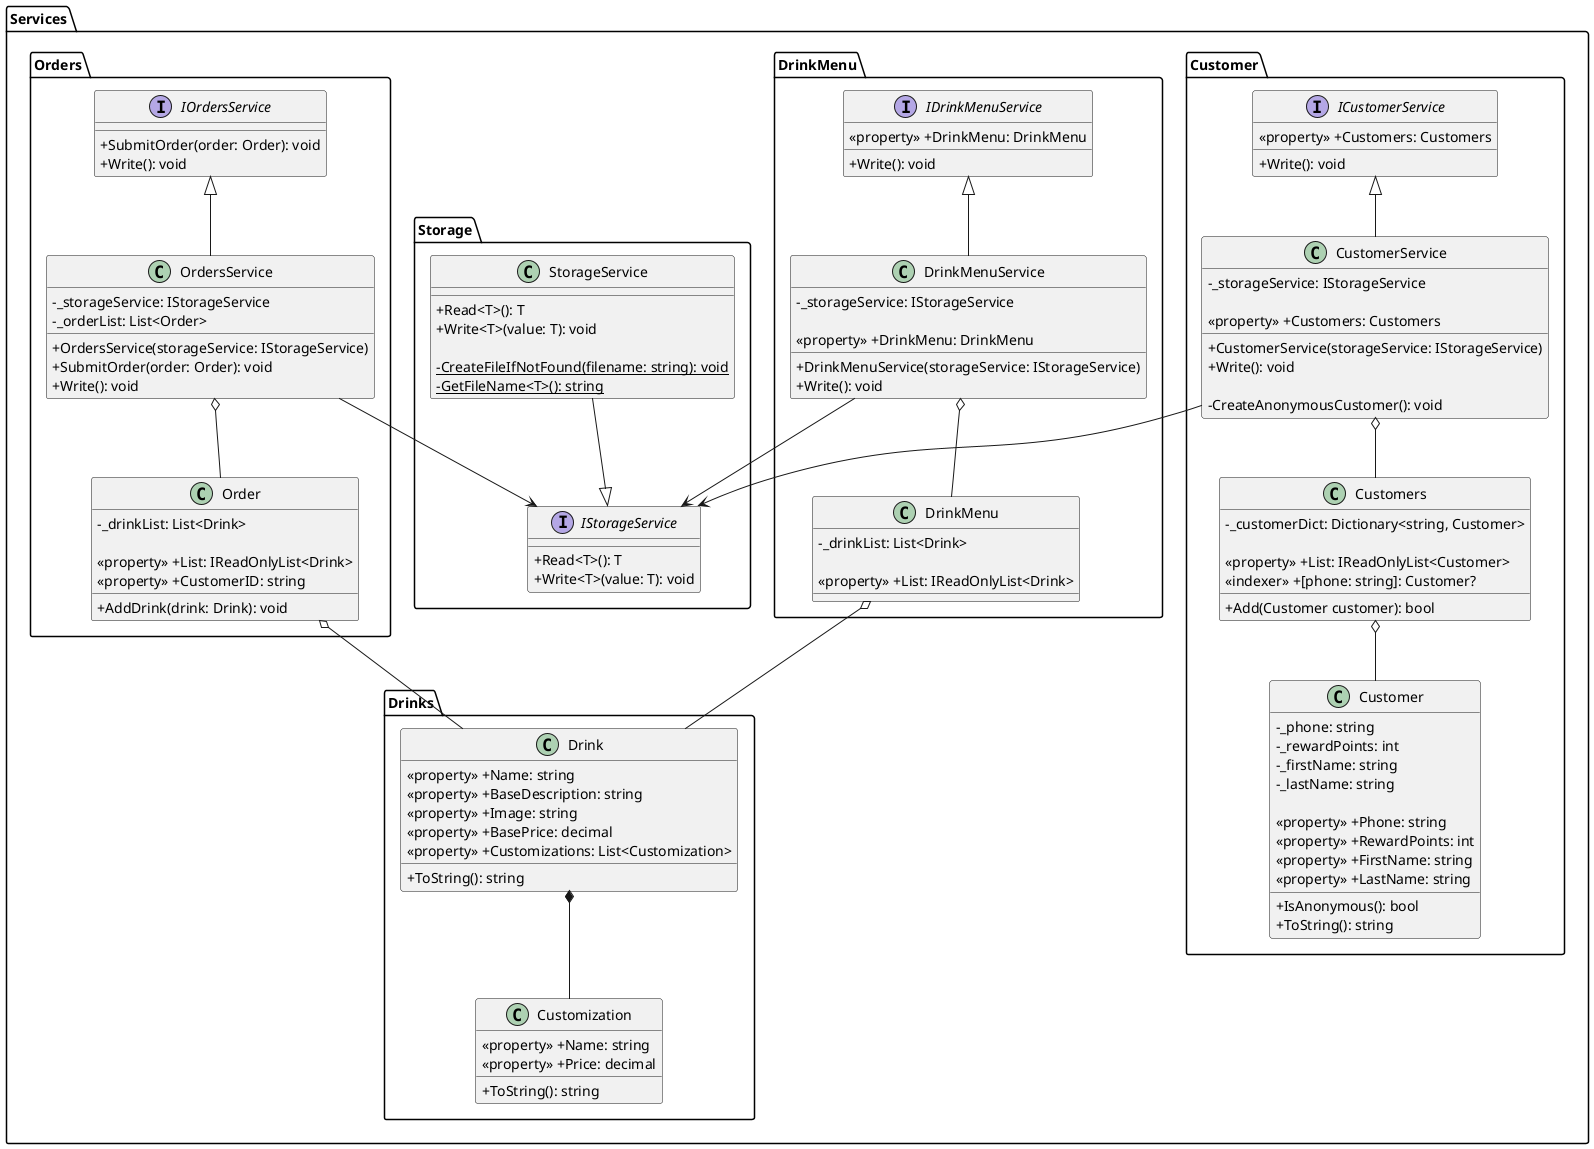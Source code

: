 @startuml


skinparam classAttributeIconSize 0 

package Services {
package Storage {

interface IStorageService {
  +Read<T>(): T
  +Write<T>(value: T): void
}

class StorageService {
  +Read<T>(): T
  +Write<T>(value: T): void
  
  {static} -CreateFileIfNotFound(filename: string): void
  {static} -GetFileName<T>(): string
}
StorageService --|> IStorageService

}

package Customer {

class Customer {
  -_phone: string
  -_rewardPoints: int
  -_firstName: string
  -_lastName: string
  
  <<property>> +Phone: string
  <<property>> +RewardPoints: int
  <<property>> +FirstName: string
  <<property>> +LastName: string
  
  +IsAnonymous(): bool
  +ToString(): string
}

class Customers {
  -_customerDict: Dictionary<string, Customer>
  
  <<property>> +List: IReadOnlyList<Customer>
  <<indexer>> +[phone: string]: Customer?
  
  +Add(Customer customer): bool
}
Customers o-- Customer

interface ICustomerService {
  <<property>> +Customers: Customers
  +Write(): void
}

class CustomerService {
  -_storageService: IStorageService
  
  <<property>> +Customers: Customers
  
  +CustomerService(storageService: IStorageService)
  +Write(): void
  
  -CreateAnonymousCustomer(): void
}
ICustomerService <|-- CustomerService
CustomerService o-- Customers
CustomerService --> IStorageService

}

package Drinks {

class Customization {
  <<property>> +Name: string
  <<property>> +Price: decimal
  
  +ToString(): string
}

class Drink {
  <<property>> +Name: string
  <<property>> +BaseDescription: string
  <<property>> +Image: string
  <<property>> +BasePrice: decimal
  <<property>> +Customizations: List<Customization>
  
  +ToString(): string
}
Drink *-- Customization

}

package DrinkMenu {

class DrinkMenu {
  -_drinkList: List<Drink>
  
  <<property>> +List: IReadOnlyList<Drink>
}
DrinkMenu o-- Drink

interface IDrinkMenuService {
  <<property>> +DrinkMenu: DrinkMenu
  
  +Write(): void
}

class DrinkMenuService {
  -_storageService: IStorageService
  
  <<property>> +DrinkMenu: DrinkMenu
  
  +DrinkMenuService(storageService: IStorageService)
  +Write(): void
}
IDrinkMenuService <|-- DrinkMenuService
DrinkMenuService o-- DrinkMenu
DrinkMenuService --> IStorageService

}

package Orders {

class Order {
  -_drinkList: List<Drink>

  <<property>> +List: IReadOnlyList<Drink>
  <<property>> +CustomerID: string
  
  +AddDrink(drink: Drink): void
}
Order o-- Drink

interface IOrdersService {
  +SubmitOrder(order: Order): void 
  +Write(): void
}

class OrdersService {
  -_storageService: IStorageService
  -_orderList: List<Order>
  
  +OrdersService(storageService: IStorageService)
  +SubmitOrder(order: Order): void
  +Write(): void
}
IOrdersService <|-- OrdersService
OrdersService o-- Order
OrdersService --> IStorageService

}
}
@enduml